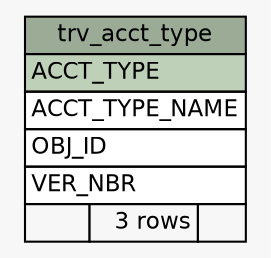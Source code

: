// dot 2.28.0 on Mac OS X 10.7.2
// SchemaSpy rev 590
digraph "trv_acct_type" {
  graph [
    rankdir="RL"
    bgcolor="#f7f7f7"
    nodesep="0.18"
    ranksep="0.46"
    fontname="Helvetica"
    fontsize="11"
  ];
  node [
    fontname="Helvetica"
    fontsize="11"
    shape="plaintext"
  ];
  edge [
    arrowsize="0.8"
  ];
  "trv_acct_type" [
    label=<
    <TABLE BORDER="0" CELLBORDER="1" CELLSPACING="0" BGCOLOR="#ffffff">
      <TR><TD COLSPAN="3" BGCOLOR="#9bab96" ALIGN="CENTER">trv_acct_type</TD></TR>
      <TR><TD PORT="ACCT_TYPE" COLSPAN="3" BGCOLOR="#bed1b8" ALIGN="LEFT">ACCT_TYPE</TD></TR>
      <TR><TD PORT="ACCT_TYPE_NAME" COLSPAN="3" ALIGN="LEFT">ACCT_TYPE_NAME</TD></TR>
      <TR><TD PORT="OBJ_ID" COLSPAN="3" ALIGN="LEFT">OBJ_ID</TD></TR>
      <TR><TD PORT="VER_NBR" COLSPAN="3" ALIGN="LEFT">VER_NBR</TD></TR>
      <TR><TD ALIGN="LEFT" BGCOLOR="#f7f7f7">  </TD><TD ALIGN="RIGHT" BGCOLOR="#f7f7f7">3 rows</TD><TD ALIGN="RIGHT" BGCOLOR="#f7f7f7">  </TD></TR>
    </TABLE>>
    URL="tables/trv_acct_type.html"
    tooltip="trv_acct_type"
  ];
}
